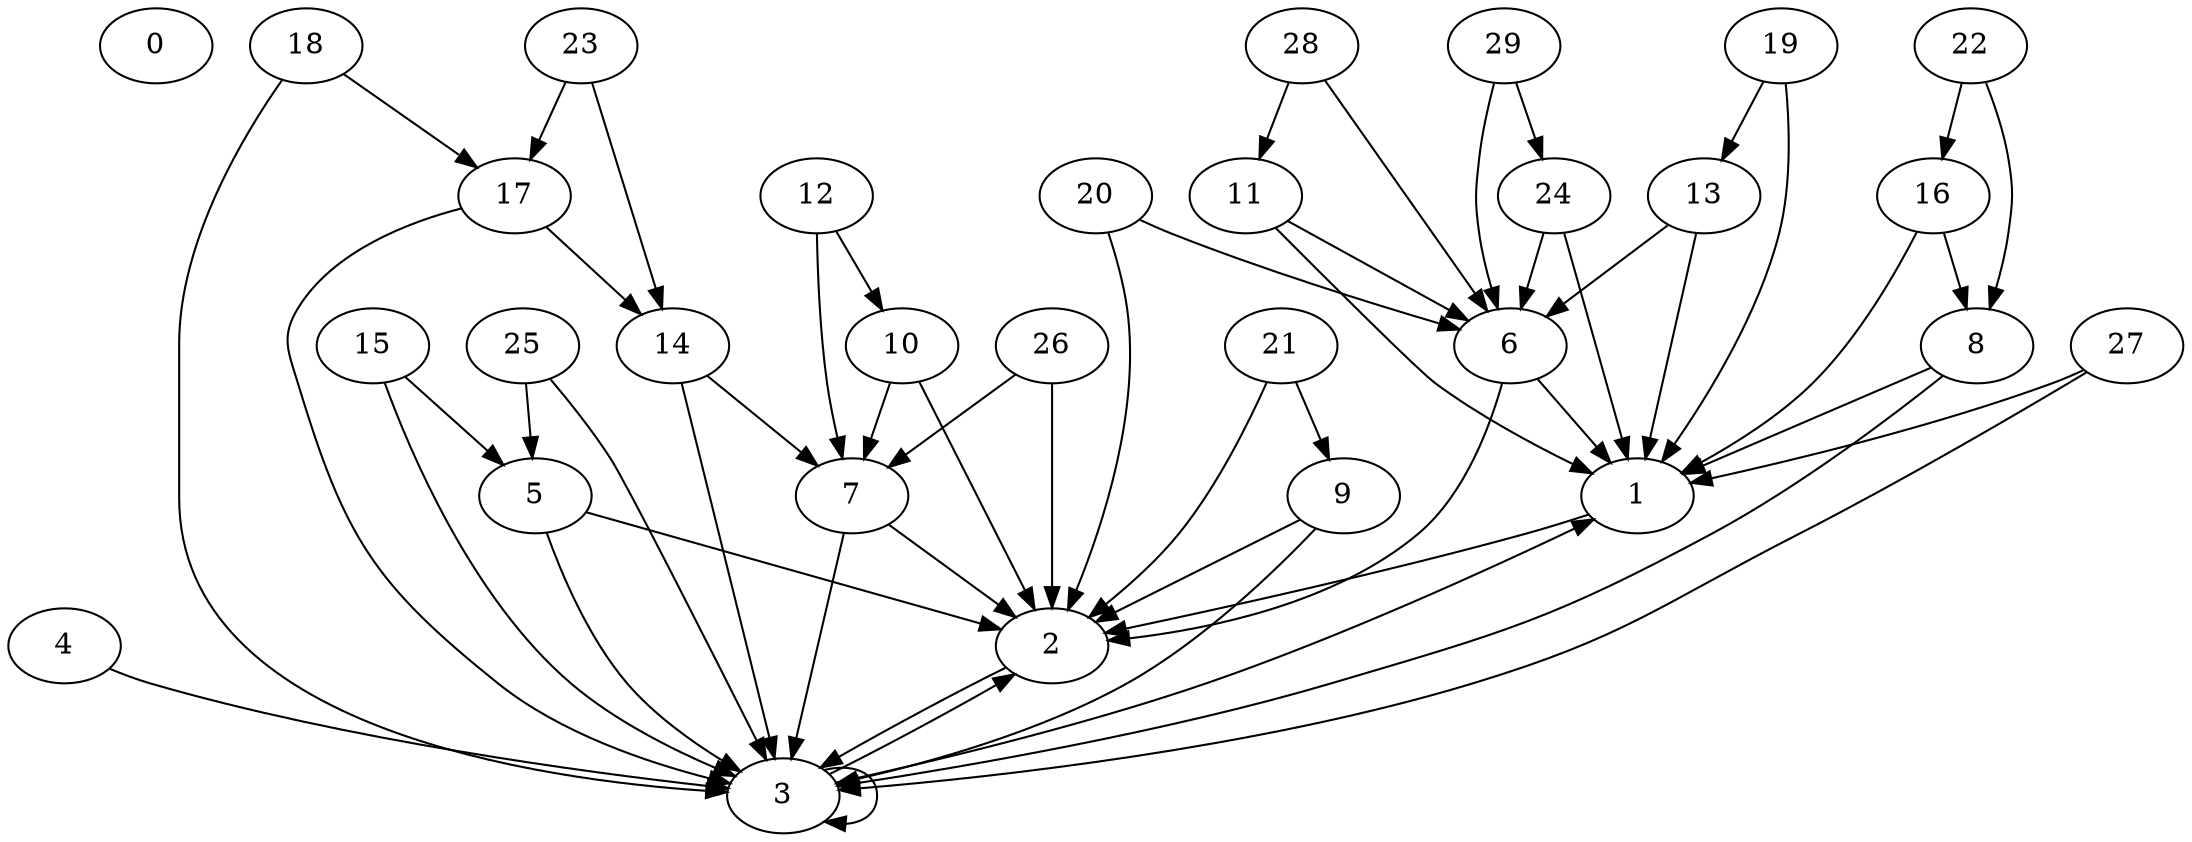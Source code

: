 digraph my_graph {
0;
1;
2;
3;
4;
5;
6;
7;
8;
9;
10;
11;
12;
13;
14;
15;
16;
17;
18;
19;
20;
21;
22;
23;
24;
25;
26;
27;
28;
29;
1->2
2->3
3->1
3->2
3->3
4->3
5->3
5->2
6->1
6->2
7->3
7->2
8->3
8->1
9->3
9->2
10->7
10->2
11->6
11->1
12->10
12->7
13->6
13->1
14->7
14->3
15->5
15->3
16->8
16->1
17->14
17->3
18->17
18->3
19->13
19->1
20->6
20->2
21->9
21->2
22->16
22->8
23->17
23->14
24->6
24->1
25->5
25->3
26->7
26->2
27->3
27->1
28->11
28->6
29->24
29->6
}